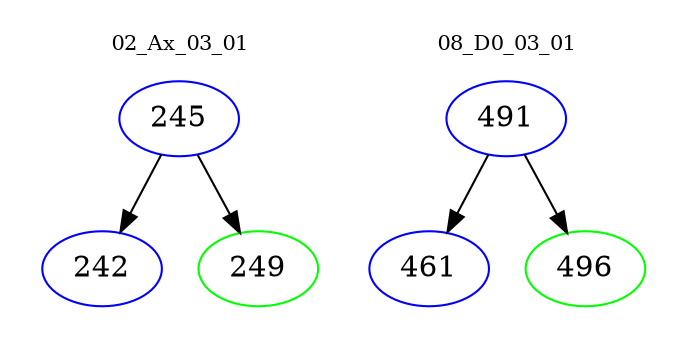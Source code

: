 digraph{
subgraph cluster_0 {
color = white
label = "02_Ax_03_01";
fontsize=10;
T0_245 [label="245", color="blue"]
T0_245 -> T0_242 [color="black"]
T0_242 [label="242", color="blue"]
T0_245 -> T0_249 [color="black"]
T0_249 [label="249", color="green"]
}
subgraph cluster_1 {
color = white
label = "08_D0_03_01";
fontsize=10;
T1_491 [label="491", color="blue"]
T1_491 -> T1_461 [color="black"]
T1_461 [label="461", color="blue"]
T1_491 -> T1_496 [color="black"]
T1_496 [label="496", color="green"]
}
}
